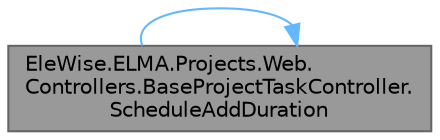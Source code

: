 digraph "EleWise.ELMA.Projects.Web.Controllers.BaseProjectTaskController.ScheduleAddDuration"
{
 // LATEX_PDF_SIZE
  bgcolor="transparent";
  edge [fontname=Helvetica,fontsize=10,labelfontname=Helvetica,labelfontsize=10];
  node [fontname=Helvetica,fontsize=10,shape=box,height=0.2,width=0.4];
  rankdir="LR";
  Node1 [id="Node000001",label="EleWise.ELMA.Projects.Web.\lControllers.BaseProjectTaskController.\lScheduleAddDuration",height=0.2,width=0.4,color="gray40", fillcolor="grey60", style="filled", fontcolor="black",tooltip="Прибавляет указанное количество дней к указаной дате, учитывая рабочие дни."];
  Node1 -> Node1 [id="edge1_Node000001_Node000001",color="steelblue1",style="solid",tooltip=" "];
}
